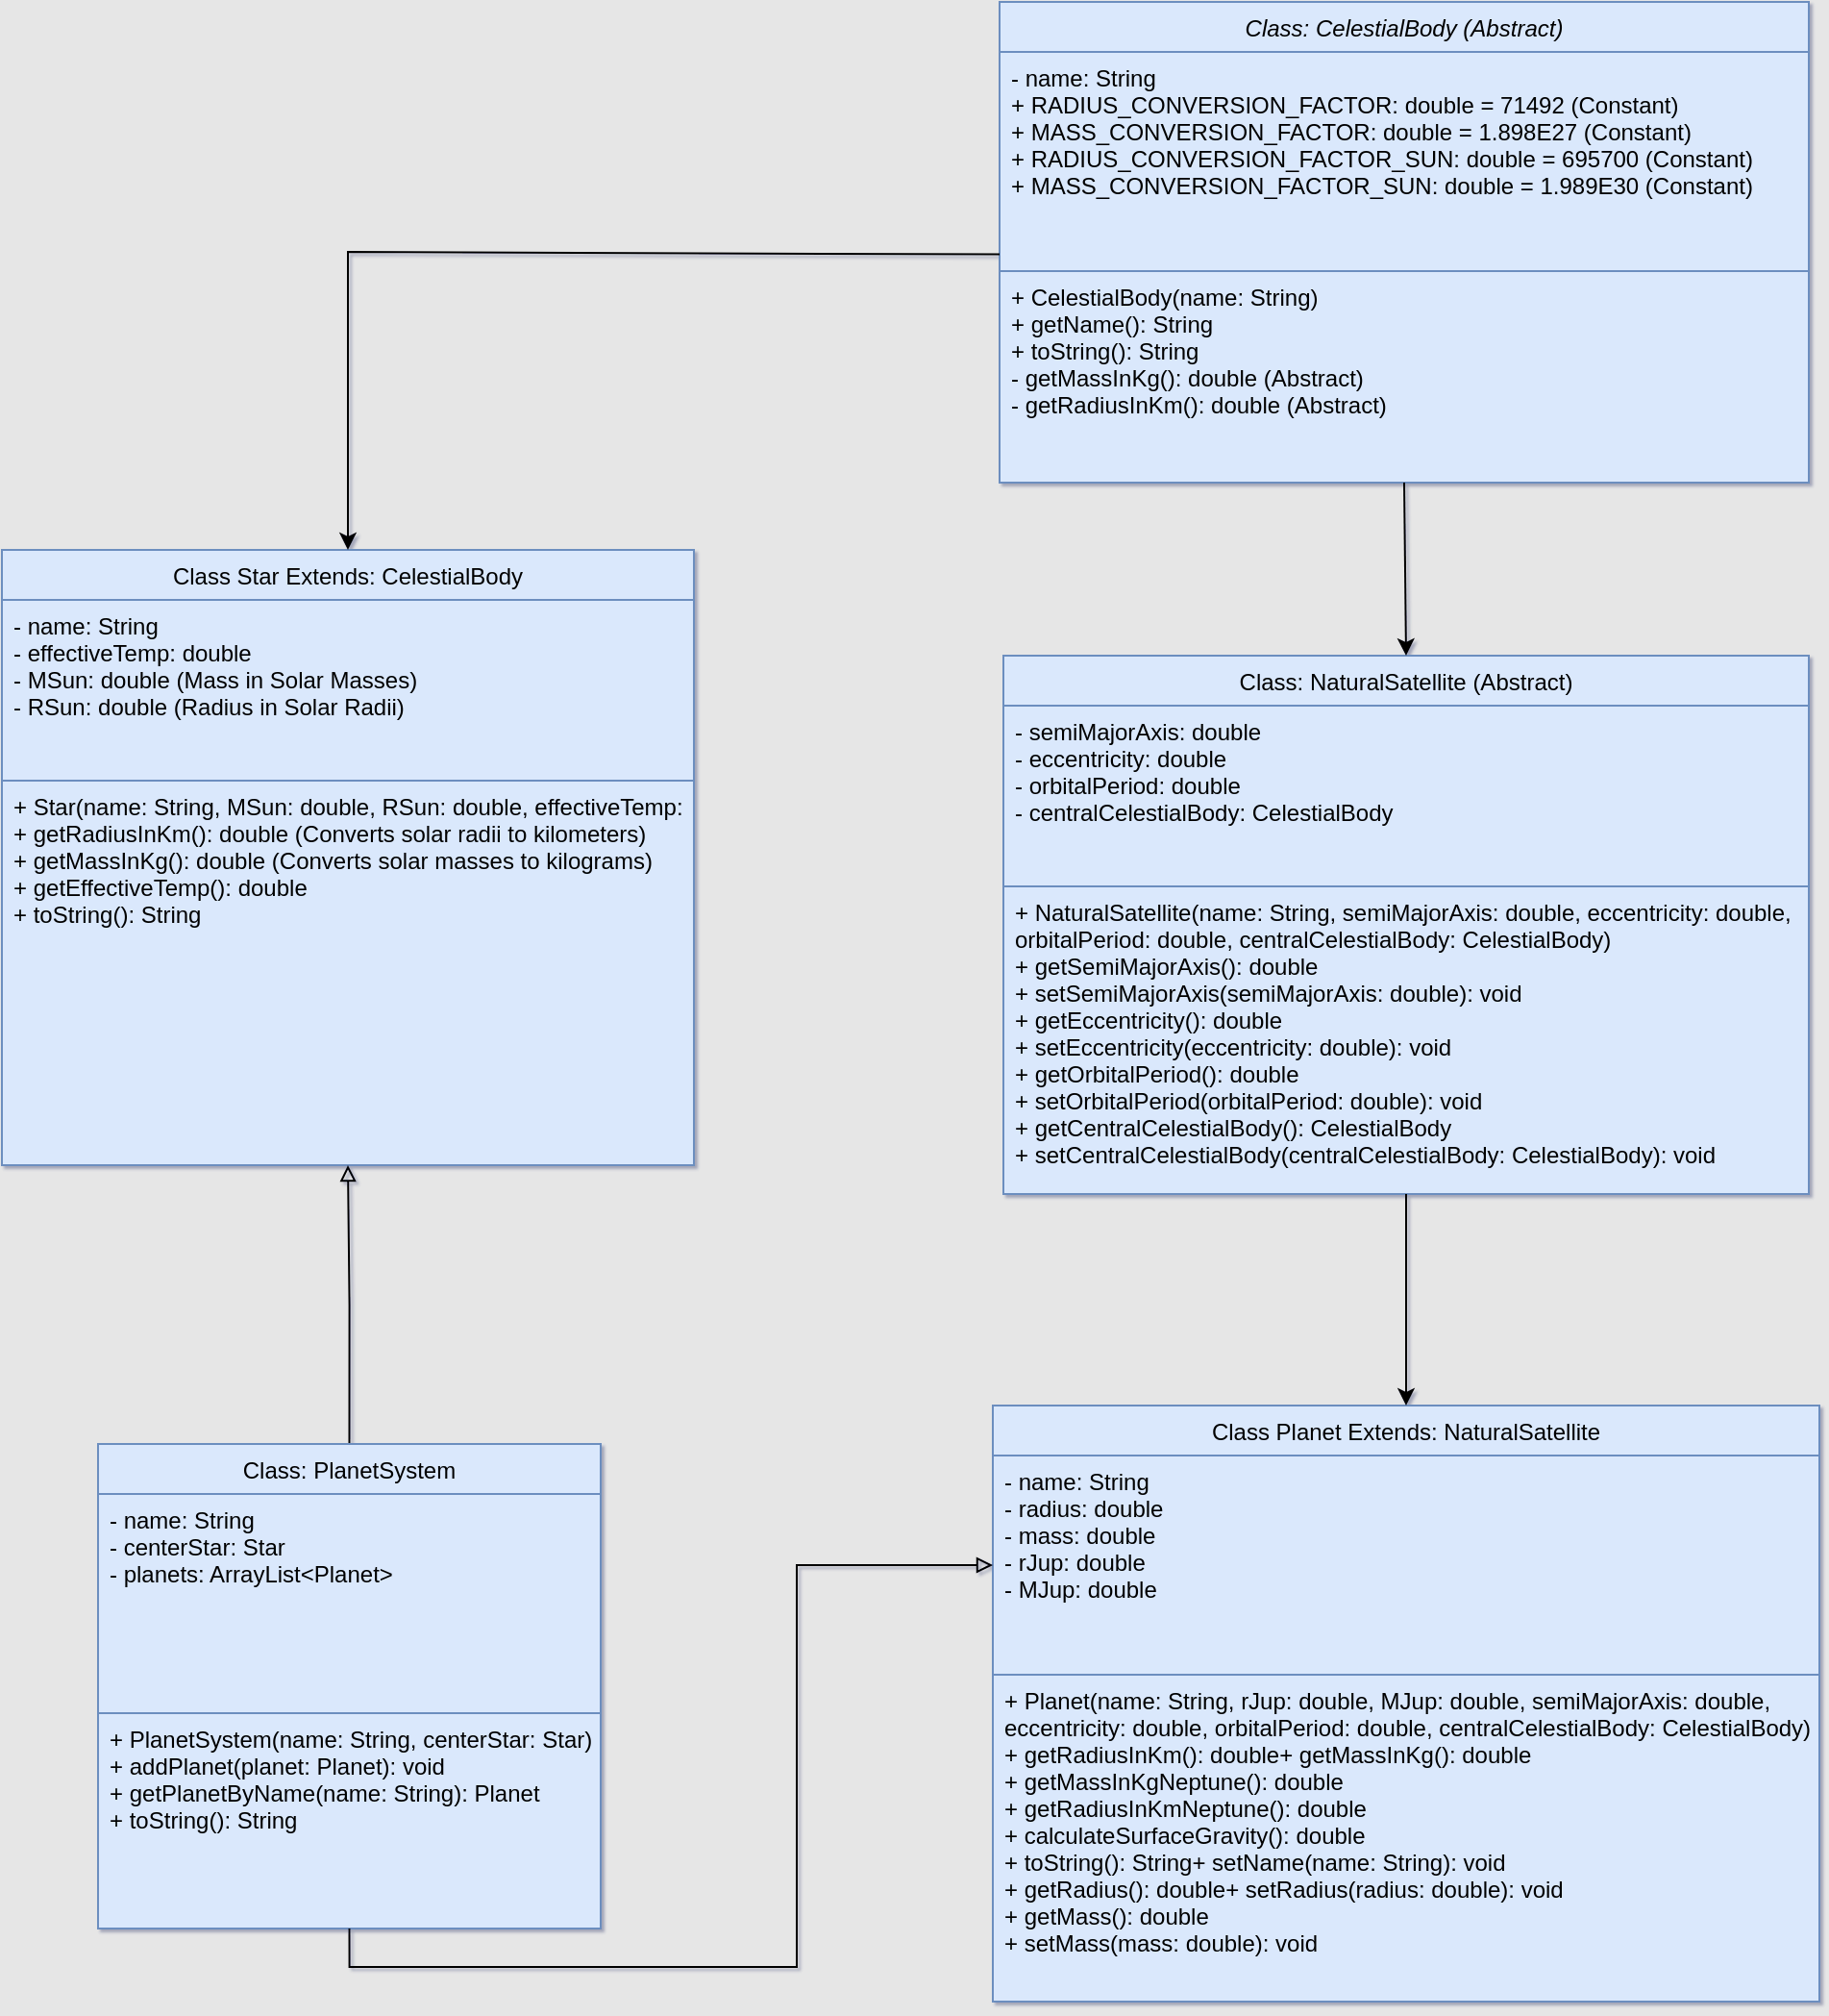 <mxfile version="24.0.0" type="github">
  <diagram id="C5RBs43oDa-KdzZeNtuy" name="Page-1">
    <mxGraphModel dx="2074" dy="1132" grid="1" gridSize="10" guides="1" tooltips="1" connect="1" arrows="1" fold="1" page="1" pageScale="1" pageWidth="1169" pageHeight="827" background="#E6E6E6" math="0" shadow="1">
      <root>
        <mxCell id="WIyWlLk6GJQsqaUBKTNV-0" />
        <mxCell id="WIyWlLk6GJQsqaUBKTNV-1" parent="WIyWlLk6GJQsqaUBKTNV-0" />
        <mxCell id="zkfFHV4jXpPFQw0GAbJ--0" value="Class: CelestialBody (Abstract)&#xa;" style="swimlane;fontStyle=2;align=center;verticalAlign=top;childLayout=stackLayout;horizontal=1;startSize=26;horizontalStack=0;resizeParent=1;resizeLast=0;collapsible=1;marginBottom=0;rounded=0;shadow=0;strokeWidth=1;fillColor=#dae8fc;strokeColor=#6c8ebf;" parent="WIyWlLk6GJQsqaUBKTNV-1" vertex="1">
          <mxGeometry x="639" y="40" width="421" height="250" as="geometry">
            <mxRectangle x="230" y="140" width="160" height="26" as="alternateBounds" />
          </mxGeometry>
        </mxCell>
        <mxCell id="zkfFHV4jXpPFQw0GAbJ--1" value="- name: String&#xa;+ RADIUS_CONVERSION_FACTOR: double = 71492 (Constant)&#xa;+ MASS_CONVERSION_FACTOR: double = 1.898E27 (Constant)&#xa;+ RADIUS_CONVERSION_FACTOR_SUN: double = 695700 (Constant)&#xa;+ MASS_CONVERSION_FACTOR_SUN: double = 1.989E30 (Constant)" style="text;align=left;verticalAlign=top;spacingLeft=4;spacingRight=4;overflow=hidden;rotatable=0;points=[[0,0.5],[1,0.5]];portConstraint=eastwest;fillColor=#dae8fc;strokeColor=#6c8ebf;" parent="zkfFHV4jXpPFQw0GAbJ--0" vertex="1">
          <mxGeometry y="26" width="421" height="114" as="geometry" />
        </mxCell>
        <mxCell id="zkfFHV4jXpPFQw0GAbJ--4" value="" style="line;html=1;strokeWidth=1;align=left;verticalAlign=middle;spacingTop=-1;spacingLeft=3;spacingRight=3;rotatable=0;labelPosition=right;points=[];portConstraint=eastwest;" parent="zkfFHV4jXpPFQw0GAbJ--0" vertex="1">
          <mxGeometry y="140" width="421" as="geometry" />
        </mxCell>
        <mxCell id="zkfFHV4jXpPFQw0GAbJ--5" value="+ CelestialBody(name: String)&#xa;+ getName(): String&#xa;+ toString(): String&#xa;- getMassInKg(): double (Abstract)&#xa;- getRadiusInKm(): double (Abstract)" style="text;align=left;verticalAlign=top;spacingLeft=4;spacingRight=4;overflow=hidden;rotatable=0;points=[[0,0.5],[1,0.5]];portConstraint=eastwest;fillColor=#dae8fc;strokeColor=#6c8ebf;" parent="zkfFHV4jXpPFQw0GAbJ--0" vertex="1">
          <mxGeometry y="140" width="421" height="110" as="geometry" />
        </mxCell>
        <mxCell id="zkfFHV4jXpPFQw0GAbJ--6" value="Class Star Extends: CelestialBody&#xa;" style="swimlane;fontStyle=0;align=center;verticalAlign=top;childLayout=stackLayout;horizontal=1;startSize=26;horizontalStack=0;resizeParent=1;resizeLast=0;collapsible=1;marginBottom=0;rounded=0;shadow=0;strokeWidth=1;fillColor=#dae8fc;strokeColor=#6c8ebf;" parent="WIyWlLk6GJQsqaUBKTNV-1" vertex="1">
          <mxGeometry x="120" y="325" width="360" height="320" as="geometry">
            <mxRectangle x="130" y="380" width="160" height="26" as="alternateBounds" />
          </mxGeometry>
        </mxCell>
        <mxCell id="zkfFHV4jXpPFQw0GAbJ--7" value="- name: String&#xa;- effectiveTemp: double&#xa;- MSun: double (Mass in Solar Masses)&#xa;- RSun: double (Radius in Solar Radii)" style="text;align=left;verticalAlign=top;spacingLeft=4;spacingRight=4;overflow=hidden;rotatable=0;points=[[0,0.5],[1,0.5]];portConstraint=eastwest;fillColor=#dae8fc;strokeColor=#6c8ebf;" parent="zkfFHV4jXpPFQw0GAbJ--6" vertex="1">
          <mxGeometry y="26" width="360" height="94" as="geometry" />
        </mxCell>
        <mxCell id="zkfFHV4jXpPFQw0GAbJ--11" value="+ Star(name: String, MSun: double, RSun: double, effectiveTemp: double)&#xa;+ getRadiusInKm(): double (Converts solar radii to kilometers)&#xa;+ getMassInKg(): double (Converts solar masses to kilograms)&#xa;+ getEffectiveTemp(): double&#xa;+ toString(): String" style="text;align=left;verticalAlign=top;spacingLeft=4;spacingRight=4;overflow=hidden;rotatable=0;points=[[0,0.5],[1,0.5]];portConstraint=eastwest;fillColor=#dae8fc;strokeColor=#6c8ebf;" parent="zkfFHV4jXpPFQw0GAbJ--6" vertex="1">
          <mxGeometry y="120" width="360" height="200" as="geometry" />
        </mxCell>
        <mxCell id="F4eGDt-HbZHJmM0UNk_R-24" style="edgeStyle=orthogonalEdgeStyle;rounded=0;orthogonalLoop=1;jettySize=auto;html=1;exitX=0.5;exitY=0;exitDx=0;exitDy=0;endArrow=block;endFill=0;entryX=0.5;entryY=1;entryDx=0;entryDy=0;" parent="WIyWlLk6GJQsqaUBKTNV-1" source="zkfFHV4jXpPFQw0GAbJ--13" target="zkfFHV4jXpPFQw0GAbJ--6" edge="1">
          <mxGeometry relative="1" as="geometry">
            <mxPoint x="300" y="800" as="targetPoint" />
          </mxGeometry>
        </mxCell>
        <mxCell id="zkfFHV4jXpPFQw0GAbJ--13" value="Class: PlanetSystem&#xa;" style="swimlane;fontStyle=0;align=center;verticalAlign=top;childLayout=stackLayout;horizontal=1;startSize=26;horizontalStack=0;resizeParent=1;resizeLast=0;collapsible=1;marginBottom=0;rounded=0;shadow=0;strokeWidth=1;fillColor=#dae8fc;strokeColor=#6c8ebf;" parent="WIyWlLk6GJQsqaUBKTNV-1" vertex="1">
          <mxGeometry x="170" y="790" width="261.5" height="252" as="geometry">
            <mxRectangle x="340" y="380" width="170" height="26" as="alternateBounds" />
          </mxGeometry>
        </mxCell>
        <mxCell id="zkfFHV4jXpPFQw0GAbJ--14" value="- name: String&#xa;- centerStar: Star&#xa;- planets: ArrayList&lt;Planet&gt;" style="text;align=left;verticalAlign=top;spacingLeft=4;spacingRight=4;overflow=hidden;rotatable=0;points=[[0,0.5],[1,0.5]];portConstraint=eastwest;fillColor=#dae8fc;strokeColor=#6c8ebf;" parent="zkfFHV4jXpPFQw0GAbJ--13" vertex="1">
          <mxGeometry y="26" width="261.5" height="114" as="geometry" />
        </mxCell>
        <mxCell id="F4eGDt-HbZHJmM0UNk_R-1" value="+ PlanetSystem(name: String, centerStar: Star)&#xa;+ addPlanet(planet: Planet): void&#xa;+ getPlanetByName(name: String): Planet&#xa;+ toString(): String" style="text;align=left;verticalAlign=top;spacingLeft=4;spacingRight=4;overflow=hidden;rotatable=0;points=[[0,0.5],[1,0.5]];portConstraint=eastwest;fillColor=#dae8fc;strokeColor=#6c8ebf;" parent="zkfFHV4jXpPFQw0GAbJ--13" vertex="1">
          <mxGeometry y="140" width="261.5" height="112" as="geometry" />
        </mxCell>
        <mxCell id="zkfFHV4jXpPFQw0GAbJ--17" value="Class Planet Extends: NaturalSatellite" style="swimlane;fontStyle=0;align=center;verticalAlign=top;childLayout=stackLayout;horizontal=1;startSize=26;horizontalStack=0;resizeParent=1;resizeLast=0;collapsible=1;marginBottom=0;rounded=0;shadow=0;strokeWidth=1;fillColor=#dae8fc;strokeColor=#6c8ebf;" parent="WIyWlLk6GJQsqaUBKTNV-1" vertex="1">
          <mxGeometry x="635.5" y="770" width="430" height="310" as="geometry">
            <mxRectangle x="550" y="140" width="160" height="26" as="alternateBounds" />
          </mxGeometry>
        </mxCell>
        <mxCell id="F4eGDt-HbZHJmM0UNk_R-28" value="- name: String&#xa;- radius: double&#xa;- mass: double&#xa;- rJup: double&#xa;- MJup: double" style="text;align=left;verticalAlign=top;spacingLeft=4;spacingRight=4;overflow=hidden;rotatable=0;points=[[0,0.5],[1,0.5]];portConstraint=eastwest;fillColor=#dae8fc;strokeColor=#6c8ebf;" parent="zkfFHV4jXpPFQw0GAbJ--17" vertex="1">
          <mxGeometry y="26" width="430" height="114" as="geometry" />
        </mxCell>
        <mxCell id="zkfFHV4jXpPFQw0GAbJ--24" value="+ Planet(name: String, rJup: double, MJup: double, semiMajorAxis: double, &#xa;eccentricity: double, orbitalPeriod: double, centralCelestialBody: CelestialBody)&#xa;+ getRadiusInKm(): double+ getMassInKg(): double&#xa;+ getMassInKgNeptune(): double&#xa;+ getRadiusInKmNeptune(): double&#xa;+ calculateSurfaceGravity(): double&#xa;+ toString(): String+ setName(name: String): void&#xa;+ getRadius(): double+ setRadius(radius: double): void&#xa;+ getMass(): double&#xa;+ setMass(mass: double): void" style="text;align=left;verticalAlign=top;spacingLeft=4;spacingRight=4;overflow=hidden;rotatable=0;points=[[0,0.5],[1,0.5]];portConstraint=eastwest;fillColor=#dae8fc;strokeColor=#6c8ebf;" parent="zkfFHV4jXpPFQw0GAbJ--17" vertex="1">
          <mxGeometry y="140" width="430" height="170" as="geometry" />
        </mxCell>
        <mxCell id="F4eGDt-HbZHJmM0UNk_R-2" value="Class: NaturalSatellite (Abstract)&#xa;" style="swimlane;fontStyle=0;align=center;verticalAlign=top;childLayout=stackLayout;horizontal=1;startSize=26;horizontalStack=0;resizeParent=1;resizeLast=0;collapsible=1;marginBottom=0;rounded=0;shadow=0;strokeWidth=1;fillColor=#dae8fc;strokeColor=#6c8ebf;" parent="WIyWlLk6GJQsqaUBKTNV-1" vertex="1">
          <mxGeometry x="641" y="380" width="419" height="280" as="geometry">
            <mxRectangle x="340" y="380" width="170" height="26" as="alternateBounds" />
          </mxGeometry>
        </mxCell>
        <mxCell id="F4eGDt-HbZHJmM0UNk_R-3" value="- semiMajorAxis: double&#xa;- eccentricity: double&#xa;- orbitalPeriod: double&#xa;- centralCelestialBody: CelestialBody" style="text;align=left;verticalAlign=top;spacingLeft=4;spacingRight=4;overflow=hidden;rotatable=0;points=[[0,0.5],[1,0.5]];portConstraint=eastwest;fillColor=#dae8fc;strokeColor=#6c8ebf;" parent="F4eGDt-HbZHJmM0UNk_R-2" vertex="1">
          <mxGeometry y="26" width="419" height="94" as="geometry" />
        </mxCell>
        <mxCell id="F4eGDt-HbZHJmM0UNk_R-4" value="" style="line;html=1;strokeWidth=1;align=left;verticalAlign=middle;spacingTop=-1;spacingLeft=3;spacingRight=3;rotatable=0;labelPosition=right;points=[];portConstraint=eastwest;fillColor=#dae8fc;strokeColor=#6c8ebf;" parent="F4eGDt-HbZHJmM0UNk_R-2" vertex="1">
          <mxGeometry y="120" width="419" as="geometry" />
        </mxCell>
        <mxCell id="F4eGDt-HbZHJmM0UNk_R-5" value="+ NaturalSatellite(name: String, semiMajorAxis: double, eccentricity: double, &#xa;orbitalPeriod: double, centralCelestialBody: CelestialBody)&#xa;+ getSemiMajorAxis(): double&#xa;+ setSemiMajorAxis(semiMajorAxis: double): void&#xa;+ getEccentricity(): double&#xa;+ setEccentricity(eccentricity: double): void&#xa;+ getOrbitalPeriod(): double&#xa;+ setOrbitalPeriod(orbitalPeriod: double): void&#xa;+ getCentralCelestialBody(): CelestialBody&#xa;+ setCentralCelestialBody(centralCelestialBody: CelestialBody): void" style="text;align=left;verticalAlign=top;spacingLeft=4;spacingRight=4;overflow=hidden;rotatable=0;points=[[0,0.5],[1,0.5]];portConstraint=eastwest;fillColor=#dae8fc;strokeColor=#6c8ebf;" parent="F4eGDt-HbZHJmM0UNk_R-2" vertex="1">
          <mxGeometry y="120" width="419" height="160" as="geometry" />
        </mxCell>
        <mxCell id="F4eGDt-HbZHJmM0UNk_R-15" value="" style="endArrow=classic;html=1;rounded=0;exitX=0.5;exitY=1;exitDx=0;exitDy=0;entryX=0.5;entryY=0;entryDx=0;entryDy=0;" parent="WIyWlLk6GJQsqaUBKTNV-1" source="zkfFHV4jXpPFQw0GAbJ--0" target="F4eGDt-HbZHJmM0UNk_R-2" edge="1">
          <mxGeometry width="50" height="50" relative="1" as="geometry">
            <mxPoint x="1000" y="550" as="sourcePoint" />
            <mxPoint x="849" y="360" as="targetPoint" />
          </mxGeometry>
        </mxCell>
        <mxCell id="F4eGDt-HbZHJmM0UNk_R-20" value="" style="endArrow=classic;html=1;rounded=0;exitX=0.5;exitY=1;exitDx=0;exitDy=0;entryX=0.5;entryY=0;entryDx=0;entryDy=0;" parent="WIyWlLk6GJQsqaUBKTNV-1" source="F4eGDt-HbZHJmM0UNk_R-2" target="zkfFHV4jXpPFQw0GAbJ--17" edge="1">
          <mxGeometry width="50" height="50" relative="1" as="geometry">
            <mxPoint x="830" y="630" as="sourcePoint" />
            <mxPoint x="820" y="660" as="targetPoint" />
          </mxGeometry>
        </mxCell>
        <mxCell id="F4eGDt-HbZHJmM0UNk_R-21" value="" style="endArrow=classic;html=1;rounded=0;exitX=0;exitY=-0.079;exitDx=0;exitDy=0;exitPerimeter=0;entryX=0.5;entryY=0;entryDx=0;entryDy=0;" parent="WIyWlLk6GJQsqaUBKTNV-1" source="zkfFHV4jXpPFQw0GAbJ--5" target="zkfFHV4jXpPFQw0GAbJ--6" edge="1">
          <mxGeometry width="50" height="50" relative="1" as="geometry">
            <mxPoint x="291" y="270" as="sourcePoint" />
            <mxPoint x="275" y="460" as="targetPoint" />
            <Array as="points">
              <mxPoint x="300" y="170" />
            </Array>
          </mxGeometry>
        </mxCell>
        <mxCell id="F4eGDt-HbZHJmM0UNk_R-27" style="edgeStyle=orthogonalEdgeStyle;rounded=0;orthogonalLoop=1;jettySize=auto;html=1;endArrow=block;endFill=0;exitX=0.5;exitY=1;exitDx=0;exitDy=0;" parent="WIyWlLk6GJQsqaUBKTNV-1" source="zkfFHV4jXpPFQw0GAbJ--13" target="F4eGDt-HbZHJmM0UNk_R-28" edge="1">
          <mxGeometry relative="1" as="geometry">
            <mxPoint x="560" y="850" as="targetPoint" />
            <mxPoint x="410" y="890" as="sourcePoint" />
          </mxGeometry>
        </mxCell>
      </root>
    </mxGraphModel>
  </diagram>
</mxfile>
